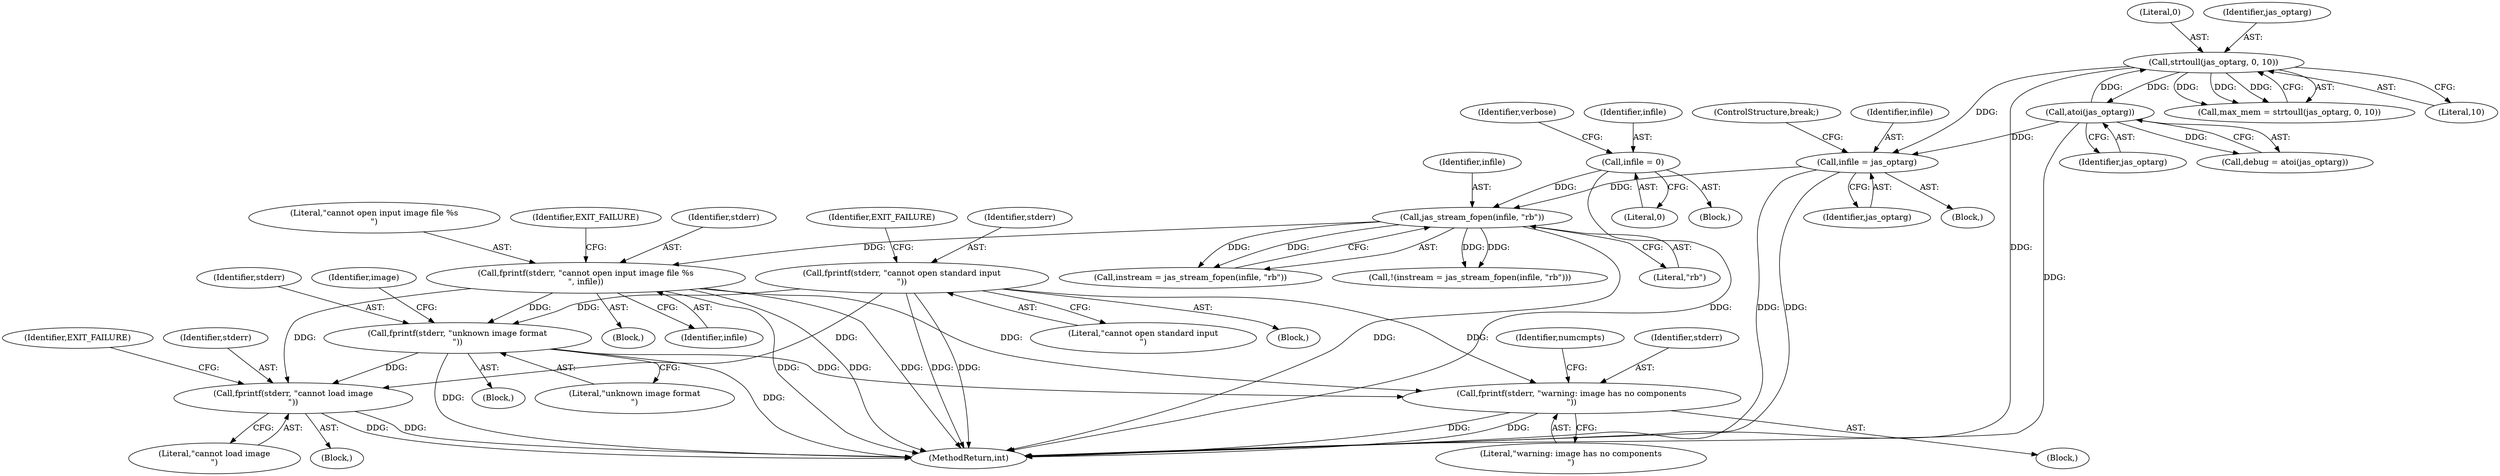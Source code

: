 digraph "0_jasper_d42b2388f7f8e0332c846675133acea151fc557a@API" {
"1000236" [label="(Call,fprintf(stderr, \"unknown image format\n\"))"];
"1000207" [label="(Call,fprintf(stderr, \"cannot open input image file %s\n\", infile))"];
"1000203" [label="(Call,jas_stream_fopen(infile, \"rb\"))"];
"1000132" [label="(Call,infile = 0)"];
"1000176" [label="(Call,infile = jas_optarg)"];
"1000183" [label="(Call,strtoull(jas_optarg, 0, 10))"];
"1000172" [label="(Call,atoi(jas_optarg))"];
"1000223" [label="(Call,fprintf(stderr, \"cannot open standard input\n\"))"];
"1000250" [label="(Call,fprintf(stderr, \"cannot load image\n\"))"];
"1000264" [label="(Call,fprintf(stderr, \"warning: image has no components\n\"))"];
"1000205" [label="(Literal,\"rb\")"];
"1000268" [label="(Identifier,numcmpts)"];
"1000201" [label="(Call,instream = jas_stream_fopen(infile, \"rb\"))"];
"1000227" [label="(Identifier,EXIT_FAILURE)"];
"1000254" [label="(Identifier,EXIT_FAILURE)"];
"1000185" [label="(Literal,0)"];
"1000208" [label="(Identifier,stderr)"];
"1000176" [label="(Call,infile = jas_optarg)"];
"1000203" [label="(Call,jas_stream_fopen(infile, \"rb\"))"];
"1000109" [label="(Block,)"];
"1000236" [label="(Call,fprintf(stderr, \"unknown image format\n\"))"];
"1000320" [label="(MethodReturn,int)"];
"1000179" [label="(ControlStructure,break;)"];
"1000224" [label="(Identifier,stderr)"];
"1000170" [label="(Call,debug = atoi(jas_optarg))"];
"1000206" [label="(Block,)"];
"1000237" [label="(Identifier,stderr)"];
"1000225" [label="(Literal,\"cannot open standard input\n\")"];
"1000209" [label="(Literal,\"cannot open input image file %s\n\")"];
"1000252" [label="(Literal,\"cannot load image\n\")"];
"1000200" [label="(Call,!(instream = jas_stream_fopen(infile, \"rb\")))"];
"1000235" [label="(Block,)"];
"1000178" [label="(Identifier,jas_optarg)"];
"1000265" [label="(Identifier,stderr)"];
"1000181" [label="(Call,max_mem = strtoull(jas_optarg, 0, 10))"];
"1000186" [label="(Literal,10)"];
"1000177" [label="(Identifier,infile)"];
"1000242" [label="(Identifier,image)"];
"1000204" [label="(Identifier,infile)"];
"1000250" [label="(Call,fprintf(stderr, \"cannot load image\n\"))"];
"1000264" [label="(Call,fprintf(stderr, \"warning: image has no components\n\"))"];
"1000173" [label="(Identifier,jas_optarg)"];
"1000238" [label="(Literal,\"unknown image format\n\")"];
"1000132" [label="(Call,infile = 0)"];
"1000212" [label="(Identifier,EXIT_FAILURE)"];
"1000207" [label="(Call,fprintf(stderr, \"cannot open input image file %s\n\", infile))"];
"1000222" [label="(Block,)"];
"1000156" [label="(Block,)"];
"1000247" [label="(Block,)"];
"1000266" [label="(Literal,\"warning: image has no components\n\")"];
"1000263" [label="(Block,)"];
"1000133" [label="(Identifier,infile)"];
"1000184" [label="(Identifier,jas_optarg)"];
"1000223" [label="(Call,fprintf(stderr, \"cannot open standard input\n\"))"];
"1000210" [label="(Identifier,infile)"];
"1000136" [label="(Identifier,verbose)"];
"1000183" [label="(Call,strtoull(jas_optarg, 0, 10))"];
"1000134" [label="(Literal,0)"];
"1000251" [label="(Identifier,stderr)"];
"1000172" [label="(Call,atoi(jas_optarg))"];
"1000236" -> "1000235"  [label="AST: "];
"1000236" -> "1000238"  [label="CFG: "];
"1000237" -> "1000236"  [label="AST: "];
"1000238" -> "1000236"  [label="AST: "];
"1000242" -> "1000236"  [label="CFG: "];
"1000236" -> "1000320"  [label="DDG: "];
"1000236" -> "1000320"  [label="DDG: "];
"1000207" -> "1000236"  [label="DDG: "];
"1000223" -> "1000236"  [label="DDG: "];
"1000236" -> "1000250"  [label="DDG: "];
"1000236" -> "1000264"  [label="DDG: "];
"1000207" -> "1000206"  [label="AST: "];
"1000207" -> "1000210"  [label="CFG: "];
"1000208" -> "1000207"  [label="AST: "];
"1000209" -> "1000207"  [label="AST: "];
"1000210" -> "1000207"  [label="AST: "];
"1000212" -> "1000207"  [label="CFG: "];
"1000207" -> "1000320"  [label="DDG: "];
"1000207" -> "1000320"  [label="DDG: "];
"1000207" -> "1000320"  [label="DDG: "];
"1000203" -> "1000207"  [label="DDG: "];
"1000207" -> "1000250"  [label="DDG: "];
"1000207" -> "1000264"  [label="DDG: "];
"1000203" -> "1000201"  [label="AST: "];
"1000203" -> "1000205"  [label="CFG: "];
"1000204" -> "1000203"  [label="AST: "];
"1000205" -> "1000203"  [label="AST: "];
"1000201" -> "1000203"  [label="CFG: "];
"1000203" -> "1000320"  [label="DDG: "];
"1000203" -> "1000200"  [label="DDG: "];
"1000203" -> "1000200"  [label="DDG: "];
"1000203" -> "1000201"  [label="DDG: "];
"1000203" -> "1000201"  [label="DDG: "];
"1000132" -> "1000203"  [label="DDG: "];
"1000176" -> "1000203"  [label="DDG: "];
"1000132" -> "1000109"  [label="AST: "];
"1000132" -> "1000134"  [label="CFG: "];
"1000133" -> "1000132"  [label="AST: "];
"1000134" -> "1000132"  [label="AST: "];
"1000136" -> "1000132"  [label="CFG: "];
"1000132" -> "1000320"  [label="DDG: "];
"1000176" -> "1000156"  [label="AST: "];
"1000176" -> "1000178"  [label="CFG: "];
"1000177" -> "1000176"  [label="AST: "];
"1000178" -> "1000176"  [label="AST: "];
"1000179" -> "1000176"  [label="CFG: "];
"1000176" -> "1000320"  [label="DDG: "];
"1000176" -> "1000320"  [label="DDG: "];
"1000183" -> "1000176"  [label="DDG: "];
"1000172" -> "1000176"  [label="DDG: "];
"1000183" -> "1000181"  [label="AST: "];
"1000183" -> "1000186"  [label="CFG: "];
"1000184" -> "1000183"  [label="AST: "];
"1000185" -> "1000183"  [label="AST: "];
"1000186" -> "1000183"  [label="AST: "];
"1000181" -> "1000183"  [label="CFG: "];
"1000183" -> "1000320"  [label="DDG: "];
"1000183" -> "1000172"  [label="DDG: "];
"1000183" -> "1000181"  [label="DDG: "];
"1000183" -> "1000181"  [label="DDG: "];
"1000183" -> "1000181"  [label="DDG: "];
"1000172" -> "1000183"  [label="DDG: "];
"1000172" -> "1000170"  [label="AST: "];
"1000172" -> "1000173"  [label="CFG: "];
"1000173" -> "1000172"  [label="AST: "];
"1000170" -> "1000172"  [label="CFG: "];
"1000172" -> "1000320"  [label="DDG: "];
"1000172" -> "1000170"  [label="DDG: "];
"1000223" -> "1000222"  [label="AST: "];
"1000223" -> "1000225"  [label="CFG: "];
"1000224" -> "1000223"  [label="AST: "];
"1000225" -> "1000223"  [label="AST: "];
"1000227" -> "1000223"  [label="CFG: "];
"1000223" -> "1000320"  [label="DDG: "];
"1000223" -> "1000320"  [label="DDG: "];
"1000223" -> "1000250"  [label="DDG: "];
"1000223" -> "1000264"  [label="DDG: "];
"1000250" -> "1000247"  [label="AST: "];
"1000250" -> "1000252"  [label="CFG: "];
"1000251" -> "1000250"  [label="AST: "];
"1000252" -> "1000250"  [label="AST: "];
"1000254" -> "1000250"  [label="CFG: "];
"1000250" -> "1000320"  [label="DDG: "];
"1000250" -> "1000320"  [label="DDG: "];
"1000264" -> "1000263"  [label="AST: "];
"1000264" -> "1000266"  [label="CFG: "];
"1000265" -> "1000264"  [label="AST: "];
"1000266" -> "1000264"  [label="AST: "];
"1000268" -> "1000264"  [label="CFG: "];
"1000264" -> "1000320"  [label="DDG: "];
"1000264" -> "1000320"  [label="DDG: "];
}
